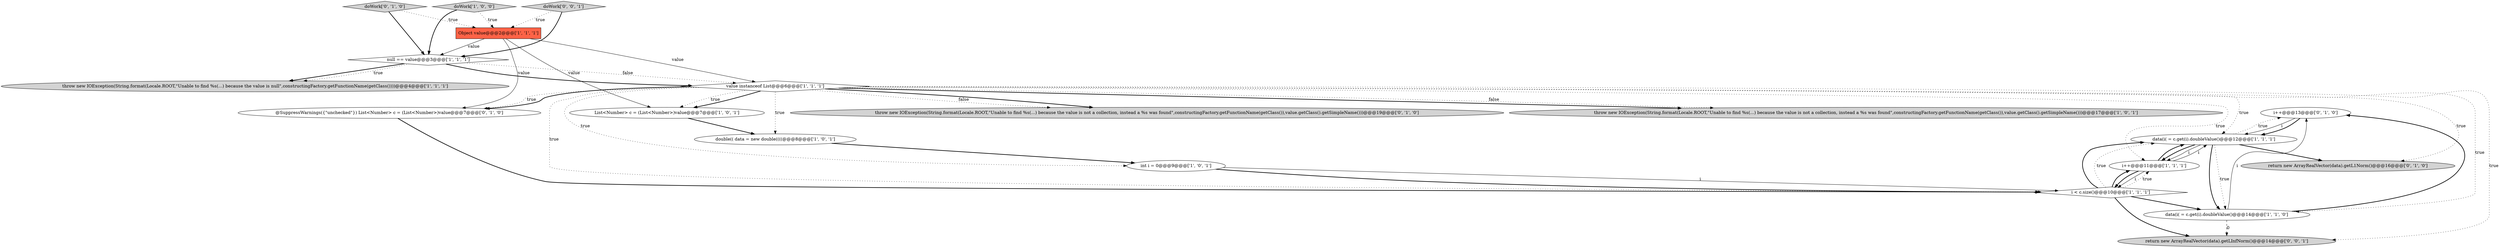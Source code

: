 digraph {
13 [style = filled, label = "i++@@@13@@@['0', '1', '0']", fillcolor = white, shape = ellipse image = "AAA0AAABBB2BBB"];
16 [style = filled, label = "doWork['0', '1', '0']", fillcolor = lightgray, shape = diamond image = "AAA0AAABBB2BBB"];
1 [style = filled, label = "throw new IOException(String.format(Locale.ROOT,\"Unable to find %s(...) because the value is null\",constructingFactory.getFunctionName(getClass())))@@@4@@@['1', '1', '1']", fillcolor = lightgray, shape = ellipse image = "AAA0AAABBB1BBB"];
3 [style = filled, label = "Object value@@@2@@@['1', '1', '1']", fillcolor = tomato, shape = box image = "AAA0AAABBB1BBB"];
2 [style = filled, label = "null == value@@@3@@@['1', '1', '1']", fillcolor = white, shape = diamond image = "AAA0AAABBB1BBB"];
8 [style = filled, label = "i++@@@11@@@['1', '1', '1']", fillcolor = white, shape = ellipse image = "AAA0AAABBB1BBB"];
9 [style = filled, label = "doWork['1', '0', '0']", fillcolor = lightgray, shape = diamond image = "AAA0AAABBB1BBB"];
10 [style = filled, label = "value instanceof List@@@6@@@['1', '1', '1']", fillcolor = white, shape = diamond image = "AAA0AAABBB1BBB"];
14 [style = filled, label = "throw new IOException(String.format(Locale.ROOT,\"Unable to find %s(...) because the value is not a collection, instead a %s was found\",constructingFactory.getFunctionName(getClass()),value.getClass().getSimpleName()))@@@19@@@['0', '1', '0']", fillcolor = lightgray, shape = ellipse image = "AAA0AAABBB2BBB"];
15 [style = filled, label = "return new ArrayRealVector(data).getL1Norm()@@@16@@@['0', '1', '0']", fillcolor = lightgray, shape = ellipse image = "AAA0AAABBB2BBB"];
17 [style = filled, label = "@SuppressWarnings({\"unchecked\"}) List<Number> c = (List<Number>)value@@@7@@@['0', '1', '0']", fillcolor = white, shape = ellipse image = "AAA0AAABBB2BBB"];
18 [style = filled, label = "return new ArrayRealVector(data).getLInfNorm()@@@14@@@['0', '0', '1']", fillcolor = lightgray, shape = ellipse image = "AAA0AAABBB3BBB"];
19 [style = filled, label = "doWork['0', '0', '1']", fillcolor = lightgray, shape = diamond image = "AAA0AAABBB3BBB"];
12 [style = filled, label = "i < c.size()@@@10@@@['1', '1', '1']", fillcolor = white, shape = diamond image = "AAA0AAABBB1BBB"];
0 [style = filled, label = "data(i( = c.get(i).doubleValue()@@@12@@@['1', '1', '1']", fillcolor = white, shape = ellipse image = "AAA0AAABBB1BBB"];
4 [style = filled, label = "throw new IOException(String.format(Locale.ROOT,\"Unable to find %s(...) because the value is not a collection, instead a %s was found\",constructingFactory.getFunctionName(getClass()),value.getClass().getSimpleName()))@@@17@@@['1', '0', '1']", fillcolor = lightgray, shape = ellipse image = "AAA0AAABBB1BBB"];
7 [style = filled, label = "int i = 0@@@9@@@['1', '0', '1']", fillcolor = white, shape = ellipse image = "AAA0AAABBB1BBB"];
6 [style = filled, label = "data(i( = c.get(i).doubleValue()@@@14@@@['1', '1', '0']", fillcolor = white, shape = ellipse image = "AAA0AAABBB1BBB"];
5 [style = filled, label = "List<Number> c = (List<Number>)value@@@7@@@['1', '0', '1']", fillcolor = white, shape = ellipse image = "AAA0AAABBB1BBB"];
11 [style = filled, label = "double(( data = new double((((@@@8@@@['1', '0', '1']", fillcolor = white, shape = ellipse image = "AAA0AAABBB1BBB"];
10->18 [style = dotted, label="true"];
13->0 [style = solid, label="i"];
10->8 [style = dotted, label="true"];
8->0 [style = solid, label="i"];
3->10 [style = solid, label="value"];
10->12 [style = dotted, label="true"];
10->6 [style = dotted, label="true"];
0->13 [style = dotted, label="true"];
10->14 [style = bold, label=""];
7->12 [style = bold, label=""];
12->8 [style = dotted, label="true"];
9->2 [style = bold, label=""];
3->2 [style = solid, label="value"];
2->1 [style = bold, label=""];
0->6 [style = bold, label=""];
10->14 [style = dotted, label="false"];
10->17 [style = bold, label=""];
19->2 [style = bold, label=""];
2->10 [style = dotted, label="false"];
16->2 [style = bold, label=""];
0->6 [style = dotted, label="true"];
10->5 [style = dotted, label="true"];
2->10 [style = bold, label=""];
6->13 [style = solid, label="i"];
16->3 [style = dotted, label="true"];
12->0 [style = bold, label=""];
12->6 [style = bold, label=""];
0->15 [style = bold, label=""];
10->17 [style = dotted, label="true"];
6->18 [style = dashed, label="0"];
10->15 [style = dotted, label="true"];
7->12 [style = solid, label="i"];
8->0 [style = bold, label=""];
17->12 [style = bold, label=""];
10->5 [style = bold, label=""];
10->11 [style = dotted, label="true"];
2->1 [style = dotted, label="true"];
19->3 [style = dotted, label="true"];
12->8 [style = bold, label=""];
6->13 [style = bold, label=""];
0->8 [style = bold, label=""];
0->8 [style = solid, label="i"];
12->18 [style = bold, label=""];
10->4 [style = bold, label=""];
10->4 [style = dotted, label="false"];
12->0 [style = dotted, label="true"];
8->12 [style = bold, label=""];
10->7 [style = dotted, label="true"];
10->0 [style = dotted, label="true"];
5->11 [style = bold, label=""];
3->17 [style = solid, label="value"];
3->5 [style = solid, label="value"];
8->12 [style = solid, label="i"];
9->3 [style = dotted, label="true"];
11->7 [style = bold, label=""];
13->0 [style = bold, label=""];
}
